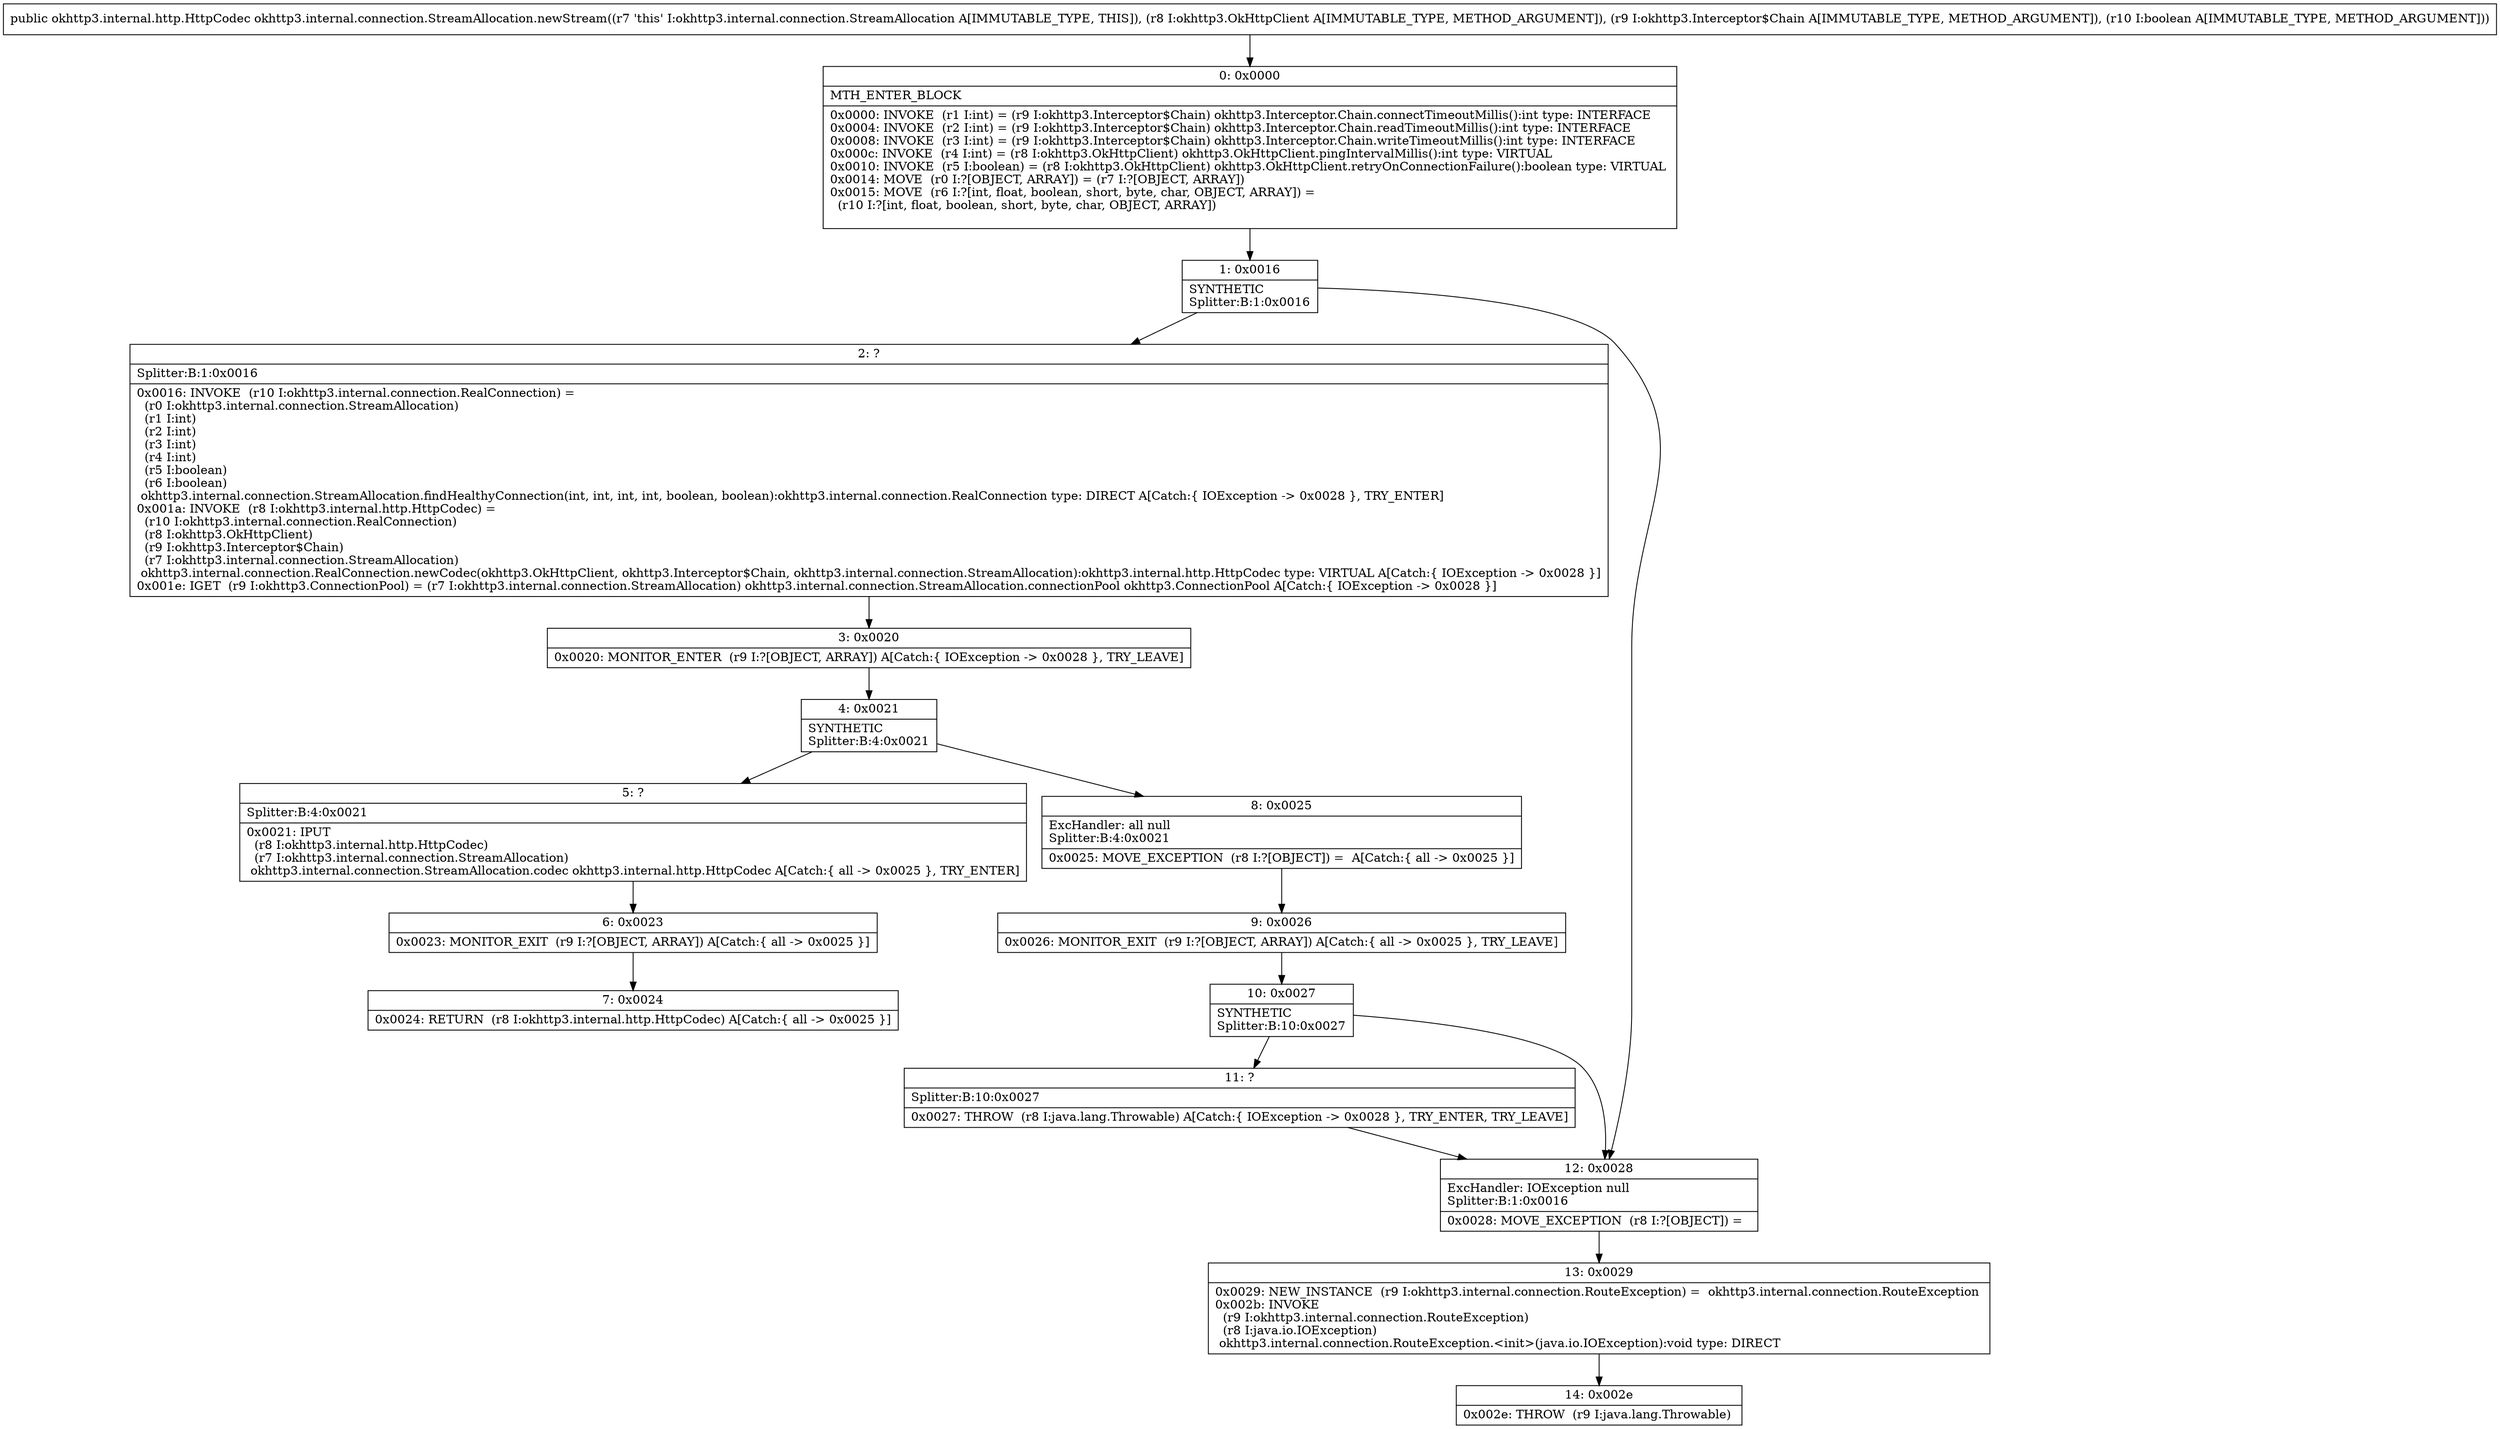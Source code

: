 digraph "CFG forokhttp3.internal.connection.StreamAllocation.newStream(Lokhttp3\/OkHttpClient;Lokhttp3\/Interceptor$Chain;Z)Lokhttp3\/internal\/http\/HttpCodec;" {
Node_0 [shape=record,label="{0\:\ 0x0000|MTH_ENTER_BLOCK\l|0x0000: INVOKE  (r1 I:int) = (r9 I:okhttp3.Interceptor$Chain) okhttp3.Interceptor.Chain.connectTimeoutMillis():int type: INTERFACE \l0x0004: INVOKE  (r2 I:int) = (r9 I:okhttp3.Interceptor$Chain) okhttp3.Interceptor.Chain.readTimeoutMillis():int type: INTERFACE \l0x0008: INVOKE  (r3 I:int) = (r9 I:okhttp3.Interceptor$Chain) okhttp3.Interceptor.Chain.writeTimeoutMillis():int type: INTERFACE \l0x000c: INVOKE  (r4 I:int) = (r8 I:okhttp3.OkHttpClient) okhttp3.OkHttpClient.pingIntervalMillis():int type: VIRTUAL \l0x0010: INVOKE  (r5 I:boolean) = (r8 I:okhttp3.OkHttpClient) okhttp3.OkHttpClient.retryOnConnectionFailure():boolean type: VIRTUAL \l0x0014: MOVE  (r0 I:?[OBJECT, ARRAY]) = (r7 I:?[OBJECT, ARRAY]) \l0x0015: MOVE  (r6 I:?[int, float, boolean, short, byte, char, OBJECT, ARRAY]) = \l  (r10 I:?[int, float, boolean, short, byte, char, OBJECT, ARRAY])\l \l}"];
Node_1 [shape=record,label="{1\:\ 0x0016|SYNTHETIC\lSplitter:B:1:0x0016\l}"];
Node_2 [shape=record,label="{2\:\ ?|Splitter:B:1:0x0016\l|0x0016: INVOKE  (r10 I:okhttp3.internal.connection.RealConnection) = \l  (r0 I:okhttp3.internal.connection.StreamAllocation)\l  (r1 I:int)\l  (r2 I:int)\l  (r3 I:int)\l  (r4 I:int)\l  (r5 I:boolean)\l  (r6 I:boolean)\l okhttp3.internal.connection.StreamAllocation.findHealthyConnection(int, int, int, int, boolean, boolean):okhttp3.internal.connection.RealConnection type: DIRECT A[Catch:\{ IOException \-\> 0x0028 \}, TRY_ENTER]\l0x001a: INVOKE  (r8 I:okhttp3.internal.http.HttpCodec) = \l  (r10 I:okhttp3.internal.connection.RealConnection)\l  (r8 I:okhttp3.OkHttpClient)\l  (r9 I:okhttp3.Interceptor$Chain)\l  (r7 I:okhttp3.internal.connection.StreamAllocation)\l okhttp3.internal.connection.RealConnection.newCodec(okhttp3.OkHttpClient, okhttp3.Interceptor$Chain, okhttp3.internal.connection.StreamAllocation):okhttp3.internal.http.HttpCodec type: VIRTUAL A[Catch:\{ IOException \-\> 0x0028 \}]\l0x001e: IGET  (r9 I:okhttp3.ConnectionPool) = (r7 I:okhttp3.internal.connection.StreamAllocation) okhttp3.internal.connection.StreamAllocation.connectionPool okhttp3.ConnectionPool A[Catch:\{ IOException \-\> 0x0028 \}]\l}"];
Node_3 [shape=record,label="{3\:\ 0x0020|0x0020: MONITOR_ENTER  (r9 I:?[OBJECT, ARRAY]) A[Catch:\{ IOException \-\> 0x0028 \}, TRY_LEAVE]\l}"];
Node_4 [shape=record,label="{4\:\ 0x0021|SYNTHETIC\lSplitter:B:4:0x0021\l}"];
Node_5 [shape=record,label="{5\:\ ?|Splitter:B:4:0x0021\l|0x0021: IPUT  \l  (r8 I:okhttp3.internal.http.HttpCodec)\l  (r7 I:okhttp3.internal.connection.StreamAllocation)\l okhttp3.internal.connection.StreamAllocation.codec okhttp3.internal.http.HttpCodec A[Catch:\{ all \-\> 0x0025 \}, TRY_ENTER]\l}"];
Node_6 [shape=record,label="{6\:\ 0x0023|0x0023: MONITOR_EXIT  (r9 I:?[OBJECT, ARRAY]) A[Catch:\{ all \-\> 0x0025 \}]\l}"];
Node_7 [shape=record,label="{7\:\ 0x0024|0x0024: RETURN  (r8 I:okhttp3.internal.http.HttpCodec) A[Catch:\{ all \-\> 0x0025 \}]\l}"];
Node_8 [shape=record,label="{8\:\ 0x0025|ExcHandler: all null\lSplitter:B:4:0x0021\l|0x0025: MOVE_EXCEPTION  (r8 I:?[OBJECT]) =  A[Catch:\{ all \-\> 0x0025 \}]\l}"];
Node_9 [shape=record,label="{9\:\ 0x0026|0x0026: MONITOR_EXIT  (r9 I:?[OBJECT, ARRAY]) A[Catch:\{ all \-\> 0x0025 \}, TRY_LEAVE]\l}"];
Node_10 [shape=record,label="{10\:\ 0x0027|SYNTHETIC\lSplitter:B:10:0x0027\l}"];
Node_11 [shape=record,label="{11\:\ ?|Splitter:B:10:0x0027\l|0x0027: THROW  (r8 I:java.lang.Throwable) A[Catch:\{ IOException \-\> 0x0028 \}, TRY_ENTER, TRY_LEAVE]\l}"];
Node_12 [shape=record,label="{12\:\ 0x0028|ExcHandler: IOException null\lSplitter:B:1:0x0016\l|0x0028: MOVE_EXCEPTION  (r8 I:?[OBJECT]) =  \l}"];
Node_13 [shape=record,label="{13\:\ 0x0029|0x0029: NEW_INSTANCE  (r9 I:okhttp3.internal.connection.RouteException) =  okhttp3.internal.connection.RouteException \l0x002b: INVOKE  \l  (r9 I:okhttp3.internal.connection.RouteException)\l  (r8 I:java.io.IOException)\l okhttp3.internal.connection.RouteException.\<init\>(java.io.IOException):void type: DIRECT \l}"];
Node_14 [shape=record,label="{14\:\ 0x002e|0x002e: THROW  (r9 I:java.lang.Throwable) \l}"];
MethodNode[shape=record,label="{public okhttp3.internal.http.HttpCodec okhttp3.internal.connection.StreamAllocation.newStream((r7 'this' I:okhttp3.internal.connection.StreamAllocation A[IMMUTABLE_TYPE, THIS]), (r8 I:okhttp3.OkHttpClient A[IMMUTABLE_TYPE, METHOD_ARGUMENT]), (r9 I:okhttp3.Interceptor$Chain A[IMMUTABLE_TYPE, METHOD_ARGUMENT]), (r10 I:boolean A[IMMUTABLE_TYPE, METHOD_ARGUMENT])) }"];
MethodNode -> Node_0;
Node_0 -> Node_1;
Node_1 -> Node_2;
Node_1 -> Node_12;
Node_2 -> Node_3;
Node_3 -> Node_4;
Node_4 -> Node_5;
Node_4 -> Node_8;
Node_5 -> Node_6;
Node_6 -> Node_7;
Node_8 -> Node_9;
Node_9 -> Node_10;
Node_10 -> Node_11;
Node_10 -> Node_12;
Node_11 -> Node_12;
Node_12 -> Node_13;
Node_13 -> Node_14;
}

